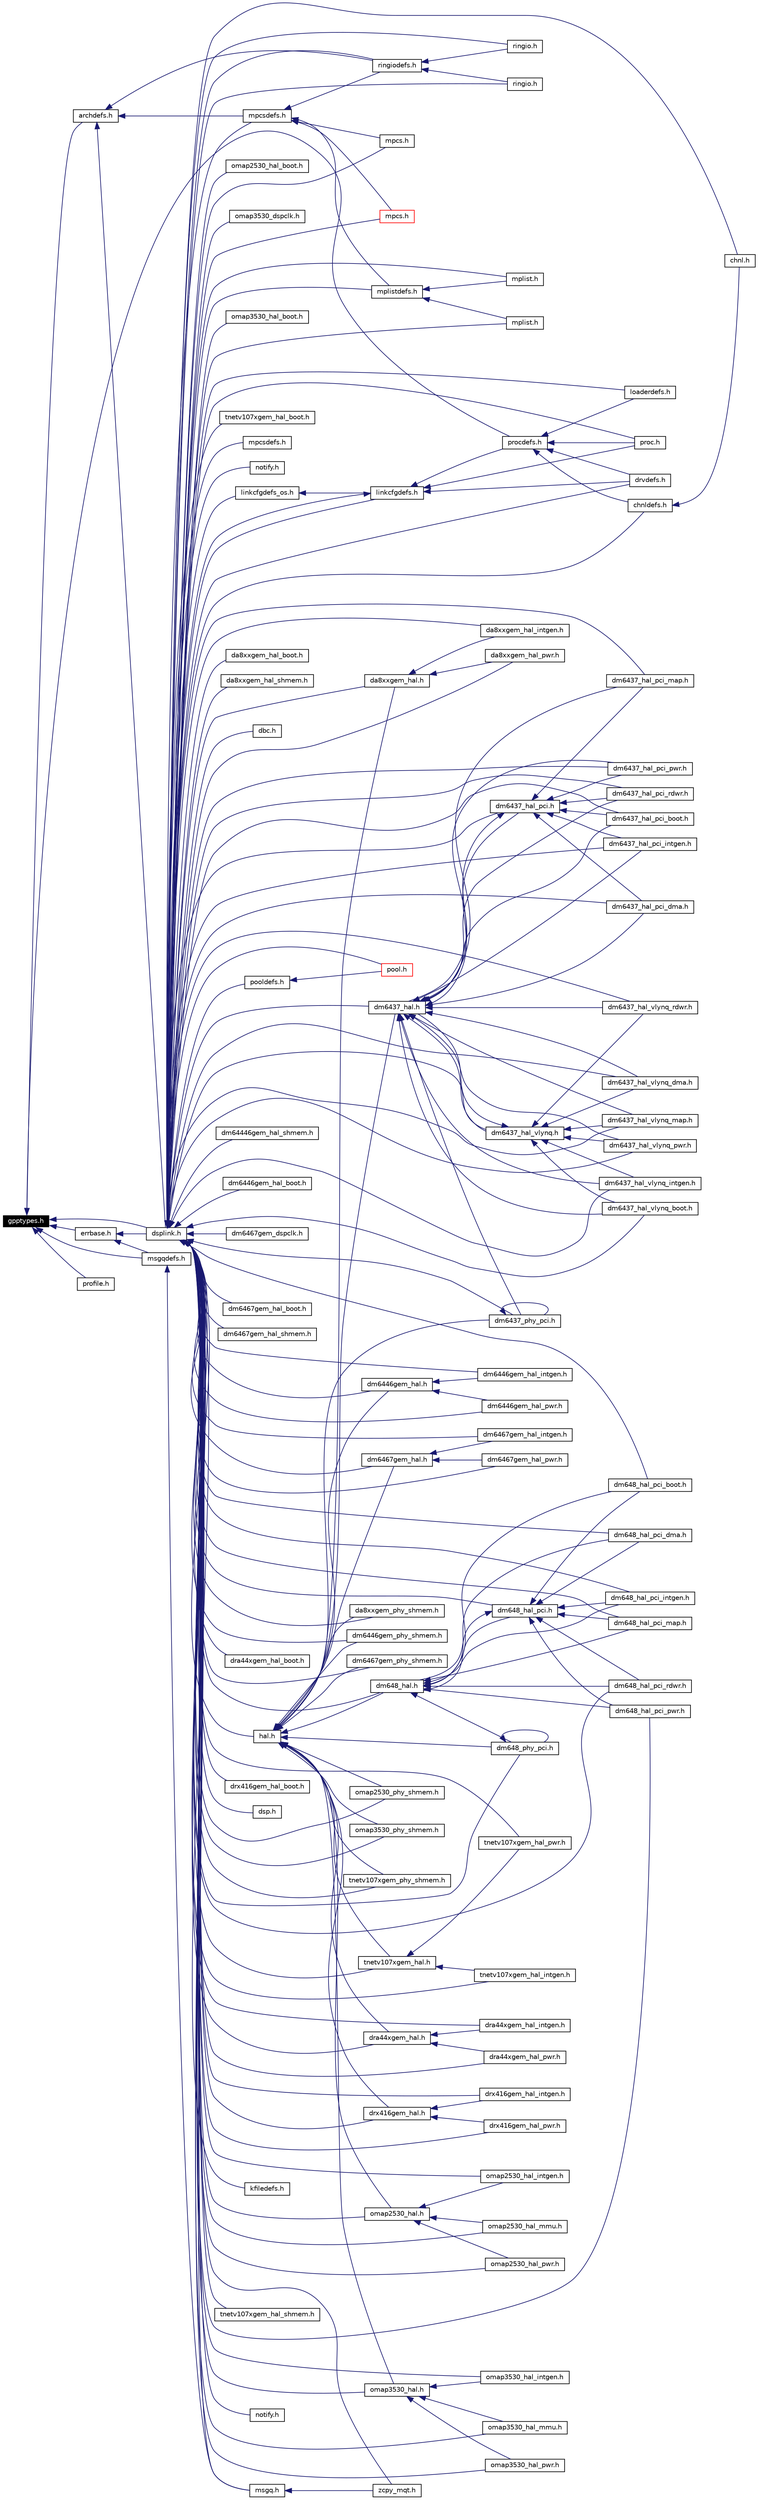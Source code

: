digraph G
{
  edge [fontname="Helvetica",fontsize=10,labelfontname="Helvetica",labelfontsize=10];
  node [fontname="Helvetica",fontsize=10,shape=record];
  rankdir=LR;
  Node1 [label="gpptypes.h",height=0.2,width=0.4,color="white", fillcolor="black", style="filled" fontcolor="white"];
  Node1 -> Node2 [dir=back,color="midnightblue",fontsize=10,style="solid",fontname="Helvetica"];
  Node2 [label="archdefs.h",height=0.2,width=0.4,color="black", fillcolor="white", style="filled",URL="$archdefs_8h.html"];
  Node2 -> Node3 [dir=back,color="midnightblue",fontsize=10,style="solid",fontname="Helvetica"];
  Node3 [label="dsplink.h",height=0.2,width=0.4,color="black", fillcolor="white", style="filled",URL="$gpp_2inc_2dsplink_8h.html"];
  Node3 -> Node4 [dir=back,color="midnightblue",fontsize=10,style="solid",fontname="Helvetica"];
  Node4 [label="mpcs.h",height=0.2,width=0.4,color="black", fillcolor="white", style="filled",URL="$dsp_2inc_2mpcs_8h.html"];
  Node3 -> Node5 [dir=back,color="midnightblue",fontsize=10,style="solid",fontname="Helvetica"];
  Node5 [label="mpcsdefs.h",height=0.2,width=0.4,color="black", fillcolor="white", style="filled",URL="$dsp_2inc_2mpcsdefs_8h.html"];
  Node3 -> Node6 [dir=back,color="midnightblue",fontsize=10,style="solid",fontname="Helvetica"];
  Node6 [label="mplist.h",height=0.2,width=0.4,color="black", fillcolor="white", style="filled",URL="$dsp_2inc_2mplist_8h.html"];
  Node3 -> Node7 [dir=back,color="midnightblue",fontsize=10,style="solid",fontname="Helvetica"];
  Node7 [label="notify.h",height=0.2,width=0.4,color="black", fillcolor="white", style="filled",URL="$dsp_2inc_2notify_8h.html"];
  Node3 -> Node8 [dir=back,color="midnightblue",fontsize=10,style="solid",fontname="Helvetica"];
  Node8 [label="ringio.h",height=0.2,width=0.4,color="black", fillcolor="white", style="filled",URL="$dsp_2inc_2ringio_8h.html"];
  Node3 -> Node9 [dir=back,color="midnightblue",fontsize=10,style="solid",fontname="Helvetica"];
  Node9 [label="zcpy_mqt.h",height=0.2,width=0.4,color="black", fillcolor="white", style="filled",URL="$zcpy__mqt_8h.html"];
  Node3 -> Node10 [dir=back,color="midnightblue",fontsize=10,style="solid",fontname="Helvetica"];
  Node10 [label="chnl.h",height=0.2,width=0.4,color="black", fillcolor="white", style="filled",URL="$chnl_8h.html"];
  Node3 -> Node11 [dir=back,color="midnightblue",fontsize=10,style="solid",fontname="Helvetica"];
  Node11 [label="chnldefs.h",height=0.2,width=0.4,color="black", fillcolor="white", style="filled",URL="$chnldefs_8h.html"];
  Node11 -> Node10 [dir=back,color="midnightblue",fontsize=10,style="solid",fontname="Helvetica"];
  Node3 -> Node12 [dir=back,color="midnightblue",fontsize=10,style="solid",fontname="Helvetica"];
  Node12 [label="da8xxgem_hal.h",height=0.2,width=0.4,color="black", fillcolor="white", style="filled",URL="$da8xxgem__hal_8h.html"];
  Node12 -> Node13 [dir=back,color="midnightblue",fontsize=10,style="solid",fontname="Helvetica"];
  Node13 [label="da8xxgem_hal_intgen.h",height=0.2,width=0.4,color="black", fillcolor="white", style="filled",URL="$da8xxgem__hal__intgen_8h.html"];
  Node12 -> Node14 [dir=back,color="midnightblue",fontsize=10,style="solid",fontname="Helvetica"];
  Node14 [label="da8xxgem_hal_pwr.h",height=0.2,width=0.4,color="black", fillcolor="white", style="filled",URL="$da8xxgem__hal__pwr_8h.html"];
  Node3 -> Node15 [dir=back,color="midnightblue",fontsize=10,style="solid",fontname="Helvetica"];
  Node15 [label="da8xxgem_hal_boot.h",height=0.2,width=0.4,color="black", fillcolor="white", style="filled",URL="$da8xxgem__hal__boot_8h.html"];
  Node3 -> Node13 [dir=back,color="midnightblue",fontsize=10,style="solid",fontname="Helvetica"];
  Node3 -> Node14 [dir=back,color="midnightblue",fontsize=10,style="solid",fontname="Helvetica"];
  Node3 -> Node16 [dir=back,color="midnightblue",fontsize=10,style="solid",fontname="Helvetica"];
  Node16 [label="da8xxgem_hal_shmem.h",height=0.2,width=0.4,color="black", fillcolor="white", style="filled",URL="$da8xxgem__hal__shmem_8h.html"];
  Node3 -> Node17 [dir=back,color="midnightblue",fontsize=10,style="solid",fontname="Helvetica"];
  Node17 [label="da8xxgem_phy_shmem.h",height=0.2,width=0.4,color="black", fillcolor="white", style="filled",URL="$da8xxgem__phy__shmem_8h.html"];
  Node3 -> Node18 [dir=back,color="midnightblue",fontsize=10,style="solid",fontname="Helvetica"];
  Node18 [label="dbc.h",height=0.2,width=0.4,color="black", fillcolor="white", style="filled",URL="$gpp_2inc_2dbc_8h.html"];
  Node3 -> Node19 [dir=back,color="midnightblue",fontsize=10,style="solid",fontname="Helvetica"];
  Node19 [label="dm6437_hal.h",height=0.2,width=0.4,color="black", fillcolor="white", style="filled",URL="$dm6437__hal_8h.html"];
  Node19 -> Node20 [dir=back,color="midnightblue",fontsize=10,style="solid",fontname="Helvetica"];
  Node20 [label="dm6437_hal_pci.h",height=0.2,width=0.4,color="black", fillcolor="white", style="filled",URL="$dm6437__hal__pci_8h.html"];
  Node20 -> Node19 [dir=back,color="midnightblue",fontsize=10,style="solid",fontname="Helvetica"];
  Node20 -> Node21 [dir=back,color="midnightblue",fontsize=10,style="solid",fontname="Helvetica"];
  Node21 [label="dm6437_hal_pci_boot.h",height=0.2,width=0.4,color="black", fillcolor="white", style="filled",URL="$dm6437__hal__pci__boot_8h.html"];
  Node20 -> Node22 [dir=back,color="midnightblue",fontsize=10,style="solid",fontname="Helvetica"];
  Node22 [label="dm6437_hal_pci_dma.h",height=0.2,width=0.4,color="black", fillcolor="white", style="filled",URL="$dm6437__hal__pci__dma_8h.html"];
  Node20 -> Node23 [dir=back,color="midnightblue",fontsize=10,style="solid",fontname="Helvetica"];
  Node23 [label="dm6437_hal_pci_intgen.h",height=0.2,width=0.4,color="black", fillcolor="white", style="filled",URL="$dm6437__hal__pci__intgen_8h.html"];
  Node20 -> Node24 [dir=back,color="midnightblue",fontsize=10,style="solid",fontname="Helvetica"];
  Node24 [label="dm6437_hal_pci_map.h",height=0.2,width=0.4,color="black", fillcolor="white", style="filled",URL="$dm6437__hal__pci__map_8h.html"];
  Node20 -> Node25 [dir=back,color="midnightblue",fontsize=10,style="solid",fontname="Helvetica"];
  Node25 [label="dm6437_hal_pci_pwr.h",height=0.2,width=0.4,color="black", fillcolor="white", style="filled",URL="$dm6437__hal__pci__pwr_8h.html"];
  Node20 -> Node26 [dir=back,color="midnightblue",fontsize=10,style="solid",fontname="Helvetica"];
  Node26 [label="dm6437_hal_pci_rdwr.h",height=0.2,width=0.4,color="black", fillcolor="white", style="filled",URL="$dm6437__hal__pci__rdwr_8h.html"];
  Node19 -> Node21 [dir=back,color="midnightblue",fontsize=10,style="solid",fontname="Helvetica"];
  Node19 -> Node22 [dir=back,color="midnightblue",fontsize=10,style="solid",fontname="Helvetica"];
  Node19 -> Node23 [dir=back,color="midnightblue",fontsize=10,style="solid",fontname="Helvetica"];
  Node19 -> Node24 [dir=back,color="midnightblue",fontsize=10,style="solid",fontname="Helvetica"];
  Node19 -> Node25 [dir=back,color="midnightblue",fontsize=10,style="solid",fontname="Helvetica"];
  Node19 -> Node26 [dir=back,color="midnightblue",fontsize=10,style="solid",fontname="Helvetica"];
  Node19 -> Node27 [dir=back,color="midnightblue",fontsize=10,style="solid",fontname="Helvetica"];
  Node27 [label="dm6437_hal_vlynq.h",height=0.2,width=0.4,color="black", fillcolor="white", style="filled",URL="$dm6437__hal__vlynq_8h.html"];
  Node27 -> Node19 [dir=back,color="midnightblue",fontsize=10,style="solid",fontname="Helvetica"];
  Node27 -> Node28 [dir=back,color="midnightblue",fontsize=10,style="solid",fontname="Helvetica"];
  Node28 [label="dm6437_hal_vlynq_boot.h",height=0.2,width=0.4,color="black", fillcolor="white", style="filled",URL="$dm6437__hal__vlynq__boot_8h.html"];
  Node27 -> Node29 [dir=back,color="midnightblue",fontsize=10,style="solid",fontname="Helvetica"];
  Node29 [label="dm6437_hal_vlynq_dma.h",height=0.2,width=0.4,color="black", fillcolor="white", style="filled",URL="$dm6437__hal__vlynq__dma_8h.html"];
  Node27 -> Node30 [dir=back,color="midnightblue",fontsize=10,style="solid",fontname="Helvetica"];
  Node30 [label="dm6437_hal_vlynq_intgen.h",height=0.2,width=0.4,color="black", fillcolor="white", style="filled",URL="$dm6437__hal__vlynq__intgen_8h.html"];
  Node27 -> Node31 [dir=back,color="midnightblue",fontsize=10,style="solid",fontname="Helvetica"];
  Node31 [label="dm6437_hal_vlynq_map.h",height=0.2,width=0.4,color="black", fillcolor="white", style="filled",URL="$dm6437__hal__vlynq__map_8h.html"];
  Node27 -> Node32 [dir=back,color="midnightblue",fontsize=10,style="solid",fontname="Helvetica"];
  Node32 [label="dm6437_hal_vlynq_pwr.h",height=0.2,width=0.4,color="black", fillcolor="white", style="filled",URL="$dm6437__hal__vlynq__pwr_8h.html"];
  Node27 -> Node33 [dir=back,color="midnightblue",fontsize=10,style="solid",fontname="Helvetica"];
  Node33 [label="dm6437_hal_vlynq_rdwr.h",height=0.2,width=0.4,color="black", fillcolor="white", style="filled",URL="$dm6437__hal__vlynq__rdwr_8h.html"];
  Node19 -> Node28 [dir=back,color="midnightblue",fontsize=10,style="solid",fontname="Helvetica"];
  Node19 -> Node29 [dir=back,color="midnightblue",fontsize=10,style="solid",fontname="Helvetica"];
  Node19 -> Node30 [dir=back,color="midnightblue",fontsize=10,style="solid",fontname="Helvetica"];
  Node19 -> Node31 [dir=back,color="midnightblue",fontsize=10,style="solid",fontname="Helvetica"];
  Node19 -> Node32 [dir=back,color="midnightblue",fontsize=10,style="solid",fontname="Helvetica"];
  Node19 -> Node33 [dir=back,color="midnightblue",fontsize=10,style="solid",fontname="Helvetica"];
  Node19 -> Node34 [dir=back,color="midnightblue",fontsize=10,style="solid",fontname="Helvetica"];
  Node34 [label="dm6437_phy_pci.h",height=0.2,width=0.4,color="black", fillcolor="white", style="filled",URL="$dm6437__phy__pci_8h.html"];
  Node34 -> Node34 [dir=back,color="midnightblue",fontsize=10,style="solid",fontname="Helvetica"];
  Node3 -> Node20 [dir=back,color="midnightblue",fontsize=10,style="solid",fontname="Helvetica"];
  Node3 -> Node21 [dir=back,color="midnightblue",fontsize=10,style="solid",fontname="Helvetica"];
  Node3 -> Node22 [dir=back,color="midnightblue",fontsize=10,style="solid",fontname="Helvetica"];
  Node3 -> Node23 [dir=back,color="midnightblue",fontsize=10,style="solid",fontname="Helvetica"];
  Node3 -> Node24 [dir=back,color="midnightblue",fontsize=10,style="solid",fontname="Helvetica"];
  Node3 -> Node25 [dir=back,color="midnightblue",fontsize=10,style="solid",fontname="Helvetica"];
  Node3 -> Node26 [dir=back,color="midnightblue",fontsize=10,style="solid",fontname="Helvetica"];
  Node3 -> Node27 [dir=back,color="midnightblue",fontsize=10,style="solid",fontname="Helvetica"];
  Node3 -> Node28 [dir=back,color="midnightblue",fontsize=10,style="solid",fontname="Helvetica"];
  Node3 -> Node29 [dir=back,color="midnightblue",fontsize=10,style="solid",fontname="Helvetica"];
  Node3 -> Node30 [dir=back,color="midnightblue",fontsize=10,style="solid",fontname="Helvetica"];
  Node3 -> Node31 [dir=back,color="midnightblue",fontsize=10,style="solid",fontname="Helvetica"];
  Node3 -> Node32 [dir=back,color="midnightblue",fontsize=10,style="solid",fontname="Helvetica"];
  Node3 -> Node33 [dir=back,color="midnightblue",fontsize=10,style="solid",fontname="Helvetica"];
  Node3 -> Node34 [dir=back,color="midnightblue",fontsize=10,style="solid",fontname="Helvetica"];
  Node3 -> Node35 [dir=back,color="midnightblue",fontsize=10,style="solid",fontname="Helvetica"];
  Node35 [label="dm64446gem_hal_shmem.h",height=0.2,width=0.4,color="black", fillcolor="white", style="filled",URL="$dm64446gem__hal__shmem_8h.html"];
  Node3 -> Node36 [dir=back,color="midnightblue",fontsize=10,style="solid",fontname="Helvetica"];
  Node36 [label="dm6446gem_hal.h",height=0.2,width=0.4,color="black", fillcolor="white", style="filled",URL="$dm6446gem__hal_8h.html"];
  Node36 -> Node37 [dir=back,color="midnightblue",fontsize=10,style="solid",fontname="Helvetica"];
  Node37 [label="dm6446gem_hal_intgen.h",height=0.2,width=0.4,color="black", fillcolor="white", style="filled",URL="$dm6446gem__hal__intgen_8h.html"];
  Node36 -> Node38 [dir=back,color="midnightblue",fontsize=10,style="solid",fontname="Helvetica"];
  Node38 [label="dm6446gem_hal_pwr.h",height=0.2,width=0.4,color="black", fillcolor="white", style="filled",URL="$dm6446gem__hal__pwr_8h.html"];
  Node3 -> Node39 [dir=back,color="midnightblue",fontsize=10,style="solid",fontname="Helvetica"];
  Node39 [label="dm6446gem_hal_boot.h",height=0.2,width=0.4,color="black", fillcolor="white", style="filled",URL="$dm6446gem__hal__boot_8h.html"];
  Node3 -> Node37 [dir=back,color="midnightblue",fontsize=10,style="solid",fontname="Helvetica"];
  Node3 -> Node38 [dir=back,color="midnightblue",fontsize=10,style="solid",fontname="Helvetica"];
  Node3 -> Node40 [dir=back,color="midnightblue",fontsize=10,style="solid",fontname="Helvetica"];
  Node40 [label="dm6446gem_phy_shmem.h",height=0.2,width=0.4,color="black", fillcolor="white", style="filled",URL="$dm6446gem__phy__shmem_8h.html"];
  Node3 -> Node41 [dir=back,color="midnightblue",fontsize=10,style="solid",fontname="Helvetica"];
  Node41 [label="dm6467gem_dspclk.h",height=0.2,width=0.4,color="black", fillcolor="white", style="filled",URL="$dm6467gem__dspclk_8h.html"];
  Node3 -> Node42 [dir=back,color="midnightblue",fontsize=10,style="solid",fontname="Helvetica"];
  Node42 [label="dm6467gem_hal.h",height=0.2,width=0.4,color="black", fillcolor="white", style="filled",URL="$dm6467gem__hal_8h.html"];
  Node42 -> Node43 [dir=back,color="midnightblue",fontsize=10,style="solid",fontname="Helvetica"];
  Node43 [label="dm6467gem_hal_intgen.h",height=0.2,width=0.4,color="black", fillcolor="white", style="filled",URL="$dm6467gem__hal__intgen_8h.html"];
  Node42 -> Node44 [dir=back,color="midnightblue",fontsize=10,style="solid",fontname="Helvetica"];
  Node44 [label="dm6467gem_hal_pwr.h",height=0.2,width=0.4,color="black", fillcolor="white", style="filled",URL="$dm6467gem__hal__pwr_8h.html"];
  Node3 -> Node45 [dir=back,color="midnightblue",fontsize=10,style="solid",fontname="Helvetica"];
  Node45 [label="dm6467gem_hal_boot.h",height=0.2,width=0.4,color="black", fillcolor="white", style="filled",URL="$dm6467gem__hal__boot_8h.html"];
  Node3 -> Node43 [dir=back,color="midnightblue",fontsize=10,style="solid",fontname="Helvetica"];
  Node3 -> Node44 [dir=back,color="midnightblue",fontsize=10,style="solid",fontname="Helvetica"];
  Node3 -> Node46 [dir=back,color="midnightblue",fontsize=10,style="solid",fontname="Helvetica"];
  Node46 [label="dm6467gem_hal_shmem.h",height=0.2,width=0.4,color="black", fillcolor="white", style="filled",URL="$dm6467gem__hal__shmem_8h.html"];
  Node3 -> Node47 [dir=back,color="midnightblue",fontsize=10,style="solid",fontname="Helvetica"];
  Node47 [label="dm6467gem_phy_shmem.h",height=0.2,width=0.4,color="black", fillcolor="white", style="filled",URL="$dm6467gem__phy__shmem_8h.html"];
  Node3 -> Node48 [dir=back,color="midnightblue",fontsize=10,style="solid",fontname="Helvetica"];
  Node48 [label="dm648_hal.h",height=0.2,width=0.4,color="black", fillcolor="white", style="filled",URL="$dm648__hal_8h.html"];
  Node48 -> Node49 [dir=back,color="midnightblue",fontsize=10,style="solid",fontname="Helvetica"];
  Node49 [label="dm648_hal_pci.h",height=0.2,width=0.4,color="black", fillcolor="white", style="filled",URL="$dm648__hal__pci_8h.html"];
  Node49 -> Node48 [dir=back,color="midnightblue",fontsize=10,style="solid",fontname="Helvetica"];
  Node49 -> Node50 [dir=back,color="midnightblue",fontsize=10,style="solid",fontname="Helvetica"];
  Node50 [label="dm648_hal_pci_boot.h",height=0.2,width=0.4,color="black", fillcolor="white", style="filled",URL="$dm648__hal__pci__boot_8h.html"];
  Node49 -> Node51 [dir=back,color="midnightblue",fontsize=10,style="solid",fontname="Helvetica"];
  Node51 [label="dm648_hal_pci_dma.h",height=0.2,width=0.4,color="black", fillcolor="white", style="filled",URL="$dm648__hal__pci__dma_8h.html"];
  Node49 -> Node52 [dir=back,color="midnightblue",fontsize=10,style="solid",fontname="Helvetica"];
  Node52 [label="dm648_hal_pci_intgen.h",height=0.2,width=0.4,color="black", fillcolor="white", style="filled",URL="$dm648__hal__pci__intgen_8h.html"];
  Node49 -> Node53 [dir=back,color="midnightblue",fontsize=10,style="solid",fontname="Helvetica"];
  Node53 [label="dm648_hal_pci_map.h",height=0.2,width=0.4,color="black", fillcolor="white", style="filled",URL="$dm648__hal__pci__map_8h.html"];
  Node49 -> Node54 [dir=back,color="midnightblue",fontsize=10,style="solid",fontname="Helvetica"];
  Node54 [label="dm648_hal_pci_pwr.h",height=0.2,width=0.4,color="black", fillcolor="white", style="filled",URL="$dm648__hal__pci__pwr_8h.html"];
  Node49 -> Node55 [dir=back,color="midnightblue",fontsize=10,style="solid",fontname="Helvetica"];
  Node55 [label="dm648_hal_pci_rdwr.h",height=0.2,width=0.4,color="black", fillcolor="white", style="filled",URL="$dm648__hal__pci__rdwr_8h.html"];
  Node48 -> Node50 [dir=back,color="midnightblue",fontsize=10,style="solid",fontname="Helvetica"];
  Node48 -> Node51 [dir=back,color="midnightblue",fontsize=10,style="solid",fontname="Helvetica"];
  Node48 -> Node52 [dir=back,color="midnightblue",fontsize=10,style="solid",fontname="Helvetica"];
  Node48 -> Node53 [dir=back,color="midnightblue",fontsize=10,style="solid",fontname="Helvetica"];
  Node48 -> Node54 [dir=back,color="midnightblue",fontsize=10,style="solid",fontname="Helvetica"];
  Node48 -> Node55 [dir=back,color="midnightblue",fontsize=10,style="solid",fontname="Helvetica"];
  Node48 -> Node56 [dir=back,color="midnightblue",fontsize=10,style="solid",fontname="Helvetica"];
  Node56 [label="dm648_phy_pci.h",height=0.2,width=0.4,color="black", fillcolor="white", style="filled",URL="$dm648__phy__pci_8h.html"];
  Node56 -> Node56 [dir=back,color="midnightblue",fontsize=10,style="solid",fontname="Helvetica"];
  Node3 -> Node49 [dir=back,color="midnightblue",fontsize=10,style="solid",fontname="Helvetica"];
  Node3 -> Node50 [dir=back,color="midnightblue",fontsize=10,style="solid",fontname="Helvetica"];
  Node3 -> Node51 [dir=back,color="midnightblue",fontsize=10,style="solid",fontname="Helvetica"];
  Node3 -> Node52 [dir=back,color="midnightblue",fontsize=10,style="solid",fontname="Helvetica"];
  Node3 -> Node53 [dir=back,color="midnightblue",fontsize=10,style="solid",fontname="Helvetica"];
  Node3 -> Node54 [dir=back,color="midnightblue",fontsize=10,style="solid",fontname="Helvetica"];
  Node3 -> Node55 [dir=back,color="midnightblue",fontsize=10,style="solid",fontname="Helvetica"];
  Node3 -> Node56 [dir=back,color="midnightblue",fontsize=10,style="solid",fontname="Helvetica"];
  Node3 -> Node57 [dir=back,color="midnightblue",fontsize=10,style="solid",fontname="Helvetica"];
  Node57 [label="dra44xgem_hal.h",height=0.2,width=0.4,color="black", fillcolor="white", style="filled",URL="$dra44xgem__hal_8h.html"];
  Node57 -> Node58 [dir=back,color="midnightblue",fontsize=10,style="solid",fontname="Helvetica"];
  Node58 [label="dra44xgem_hal_intgen.h",height=0.2,width=0.4,color="black", fillcolor="white", style="filled",URL="$dra44xgem__hal__intgen_8h.html"];
  Node57 -> Node59 [dir=back,color="midnightblue",fontsize=10,style="solid",fontname="Helvetica"];
  Node59 [label="dra44xgem_hal_pwr.h",height=0.2,width=0.4,color="black", fillcolor="white", style="filled",URL="$dra44xgem__hal__pwr_8h.html"];
  Node3 -> Node60 [dir=back,color="midnightblue",fontsize=10,style="solid",fontname="Helvetica"];
  Node60 [label="dra44xgem_hal_boot.h",height=0.2,width=0.4,color="black", fillcolor="white", style="filled",URL="$dra44xgem__hal__boot_8h.html"];
  Node3 -> Node58 [dir=back,color="midnightblue",fontsize=10,style="solid",fontname="Helvetica"];
  Node3 -> Node59 [dir=back,color="midnightblue",fontsize=10,style="solid",fontname="Helvetica"];
  Node3 -> Node61 [dir=back,color="midnightblue",fontsize=10,style="solid",fontname="Helvetica"];
  Node61 [label="drvdefs.h",height=0.2,width=0.4,color="black", fillcolor="white", style="filled",URL="$drvdefs_8h.html"];
  Node3 -> Node62 [dir=back,color="midnightblue",fontsize=10,style="solid",fontname="Helvetica"];
  Node62 [label="drx416gem_hal.h",height=0.2,width=0.4,color="black", fillcolor="white", style="filled",URL="$drx416gem__hal_8h.html"];
  Node62 -> Node63 [dir=back,color="midnightblue",fontsize=10,style="solid",fontname="Helvetica"];
  Node63 [label="drx416gem_hal_intgen.h",height=0.2,width=0.4,color="black", fillcolor="white", style="filled",URL="$drx416gem__hal__intgen_8h.html"];
  Node62 -> Node64 [dir=back,color="midnightblue",fontsize=10,style="solid",fontname="Helvetica"];
  Node64 [label="drx416gem_hal_pwr.h",height=0.2,width=0.4,color="black", fillcolor="white", style="filled",URL="$drx416gem__hal__pwr_8h.html"];
  Node3 -> Node65 [dir=back,color="midnightblue",fontsize=10,style="solid",fontname="Helvetica"];
  Node65 [label="drx416gem_hal_boot.h",height=0.2,width=0.4,color="black", fillcolor="white", style="filled",URL="$drx416gem__hal__boot_8h.html"];
  Node3 -> Node63 [dir=back,color="midnightblue",fontsize=10,style="solid",fontname="Helvetica"];
  Node3 -> Node64 [dir=back,color="midnightblue",fontsize=10,style="solid",fontname="Helvetica"];
  Node3 -> Node66 [dir=back,color="midnightblue",fontsize=10,style="solid",fontname="Helvetica"];
  Node66 [label="dsp.h",height=0.2,width=0.4,color="black", fillcolor="white", style="filled",URL="$dsp_8h.html"];
  Node3 -> Node67 [dir=back,color="midnightblue",fontsize=10,style="solid",fontname="Helvetica"];
  Node67 [label="hal.h",height=0.2,width=0.4,color="black", fillcolor="white", style="filled",URL="$hal_8h.html"];
  Node67 -> Node12 [dir=back,color="midnightblue",fontsize=10,style="solid",fontname="Helvetica"];
  Node67 -> Node17 [dir=back,color="midnightblue",fontsize=10,style="solid",fontname="Helvetica"];
  Node67 -> Node19 [dir=back,color="midnightblue",fontsize=10,style="solid",fontname="Helvetica"];
  Node67 -> Node34 [dir=back,color="midnightblue",fontsize=10,style="solid",fontname="Helvetica"];
  Node67 -> Node36 [dir=back,color="midnightblue",fontsize=10,style="solid",fontname="Helvetica"];
  Node67 -> Node40 [dir=back,color="midnightblue",fontsize=10,style="solid",fontname="Helvetica"];
  Node67 -> Node42 [dir=back,color="midnightblue",fontsize=10,style="solid",fontname="Helvetica"];
  Node67 -> Node47 [dir=back,color="midnightblue",fontsize=10,style="solid",fontname="Helvetica"];
  Node67 -> Node48 [dir=back,color="midnightblue",fontsize=10,style="solid",fontname="Helvetica"];
  Node67 -> Node56 [dir=back,color="midnightblue",fontsize=10,style="solid",fontname="Helvetica"];
  Node67 -> Node57 [dir=back,color="midnightblue",fontsize=10,style="solid",fontname="Helvetica"];
  Node67 -> Node62 [dir=back,color="midnightblue",fontsize=10,style="solid",fontname="Helvetica"];
  Node67 -> Node68 [dir=back,color="midnightblue",fontsize=10,style="solid",fontname="Helvetica"];
  Node68 [label="omap2530_hal.h",height=0.2,width=0.4,color="black", fillcolor="white", style="filled",URL="$omap2530__hal_8h.html"];
  Node68 -> Node69 [dir=back,color="midnightblue",fontsize=10,style="solid",fontname="Helvetica"];
  Node69 [label="omap2530_hal_intgen.h",height=0.2,width=0.4,color="black", fillcolor="white", style="filled",URL="$omap2530__hal__intgen_8h.html"];
  Node68 -> Node70 [dir=back,color="midnightblue",fontsize=10,style="solid",fontname="Helvetica"];
  Node70 [label="omap2530_hal_mmu.h",height=0.2,width=0.4,color="black", fillcolor="white", style="filled",URL="$omap2530__hal__mmu_8h.html"];
  Node68 -> Node71 [dir=back,color="midnightblue",fontsize=10,style="solid",fontname="Helvetica"];
  Node71 [label="omap2530_hal_pwr.h",height=0.2,width=0.4,color="black", fillcolor="white", style="filled",URL="$omap2530__hal__pwr_8h.html"];
  Node67 -> Node72 [dir=back,color="midnightblue",fontsize=10,style="solid",fontname="Helvetica"];
  Node72 [label="omap2530_phy_shmem.h",height=0.2,width=0.4,color="black", fillcolor="white", style="filled",URL="$omap2530__phy__shmem_8h.html"];
  Node67 -> Node73 [dir=back,color="midnightblue",fontsize=10,style="solid",fontname="Helvetica"];
  Node73 [label="omap3530_hal.h",height=0.2,width=0.4,color="black", fillcolor="white", style="filled",URL="$omap3530__hal_8h.html"];
  Node73 -> Node74 [dir=back,color="midnightblue",fontsize=10,style="solid",fontname="Helvetica"];
  Node74 [label="omap3530_hal_intgen.h",height=0.2,width=0.4,color="black", fillcolor="white", style="filled",URL="$omap3530__hal__intgen_8h.html"];
  Node73 -> Node75 [dir=back,color="midnightblue",fontsize=10,style="solid",fontname="Helvetica"];
  Node75 [label="omap3530_hal_mmu.h",height=0.2,width=0.4,color="black", fillcolor="white", style="filled",URL="$omap3530__hal__mmu_8h.html"];
  Node73 -> Node76 [dir=back,color="midnightblue",fontsize=10,style="solid",fontname="Helvetica"];
  Node76 [label="omap3530_hal_pwr.h",height=0.2,width=0.4,color="black", fillcolor="white", style="filled",URL="$omap3530__hal__pwr_8h.html"];
  Node67 -> Node77 [dir=back,color="midnightblue",fontsize=10,style="solid",fontname="Helvetica"];
  Node77 [label="omap3530_phy_shmem.h",height=0.2,width=0.4,color="black", fillcolor="white", style="filled",URL="$omap3530__phy__shmem_8h.html"];
  Node67 -> Node78 [dir=back,color="midnightblue",fontsize=10,style="solid",fontname="Helvetica"];
  Node78 [label="tnetv107xgem_hal.h",height=0.2,width=0.4,color="black", fillcolor="white", style="filled",URL="$tnetv107xgem__hal_8h.html"];
  Node78 -> Node79 [dir=back,color="midnightblue",fontsize=10,style="solid",fontname="Helvetica"];
  Node79 [label="tnetv107xgem_hal_intgen.h",height=0.2,width=0.4,color="black", fillcolor="white", style="filled",URL="$tnetv107xgem__hal__intgen_8h.html"];
  Node78 -> Node80 [dir=back,color="midnightblue",fontsize=10,style="solid",fontname="Helvetica"];
  Node80 [label="tnetv107xgem_hal_pwr.h",height=0.2,width=0.4,color="black", fillcolor="white", style="filled",URL="$tnetv107xgem__hal__pwr_8h.html"];
  Node67 -> Node81 [dir=back,color="midnightblue",fontsize=10,style="solid",fontname="Helvetica"];
  Node81 [label="tnetv107xgem_phy_shmem.h",height=0.2,width=0.4,color="black", fillcolor="white", style="filled",URL="$tnetv107xgem__phy__shmem_8h.html"];
  Node3 -> Node82 [dir=back,color="midnightblue",fontsize=10,style="solid",fontname="Helvetica"];
  Node82 [label="kfiledefs.h",height=0.2,width=0.4,color="black", fillcolor="white", style="filled",URL="$kfiledefs_8h.html"];
  Node3 -> Node83 [dir=back,color="midnightblue",fontsize=10,style="solid",fontname="Helvetica"];
  Node83 [label="linkcfgdefs.h",height=0.2,width=0.4,color="black", fillcolor="white", style="filled",URL="$linkcfgdefs_8h.html"];
  Node83 -> Node61 [dir=back,color="midnightblue",fontsize=10,style="solid",fontname="Helvetica"];
  Node83 -> Node3 [dir=back,color="midnightblue",fontsize=10,style="solid",fontname="Helvetica"];
  Node83 -> Node84 [dir=back,color="midnightblue",fontsize=10,style="solid",fontname="Helvetica"];
  Node84 [label="proc.h",height=0.2,width=0.4,color="black", fillcolor="white", style="filled",URL="$proc_8h.html"];
  Node83 -> Node85 [dir=back,color="midnightblue",fontsize=10,style="solid",fontname="Helvetica"];
  Node85 [label="procdefs.h",height=0.2,width=0.4,color="black", fillcolor="white", style="filled",URL="$procdefs_8h.html"];
  Node85 -> Node11 [dir=back,color="midnightblue",fontsize=10,style="solid",fontname="Helvetica"];
  Node85 -> Node61 [dir=back,color="midnightblue",fontsize=10,style="solid",fontname="Helvetica"];
  Node85 -> Node86 [dir=back,color="midnightblue",fontsize=10,style="solid",fontname="Helvetica"];
  Node86 [label="loaderdefs.h",height=0.2,width=0.4,color="black", fillcolor="white", style="filled",URL="$loaderdefs_8h.html"];
  Node85 -> Node84 [dir=back,color="midnightblue",fontsize=10,style="solid",fontname="Helvetica"];
  Node3 -> Node87 [dir=back,color="midnightblue",fontsize=10,style="solid",fontname="Helvetica"];
  Node87 [label="linkcfgdefs_os.h",height=0.2,width=0.4,color="black", fillcolor="white", style="filled",URL="$linkcfgdefs__os_8h.html"];
  Node87 -> Node83 [dir=back,color="midnightblue",fontsize=10,style="solid",fontname="Helvetica"];
  Node3 -> Node86 [dir=back,color="midnightblue",fontsize=10,style="solid",fontname="Helvetica"];
  Node3 -> Node88 [dir=back,color="midnightblue",fontsize=10,style="solid",fontname="Helvetica"];
  Node88 [label="mpcs.h",height=0.2,width=0.4,color="red", fillcolor="white", style="filled",URL="$gpp_2inc_2mpcs_8h.html"];
  Node3 -> Node89 [dir=back,color="midnightblue",fontsize=10,style="solid",fontname="Helvetica"];
  Node89 [label="mpcsdefs.h",height=0.2,width=0.4,color="black", fillcolor="white", style="filled",URL="$gpp_2inc_2mpcsdefs_8h.html"];
  Node89 -> Node4 [dir=back,color="midnightblue",fontsize=10,style="solid",fontname="Helvetica"];
  Node89 -> Node88 [dir=back,color="midnightblue",fontsize=10,style="solid",fontname="Helvetica"];
  Node89 -> Node90 [dir=back,color="midnightblue",fontsize=10,style="solid",fontname="Helvetica"];
  Node90 [label="mplistdefs.h",height=0.2,width=0.4,color="black", fillcolor="white", style="filled",URL="$gpp_2inc_2mplistdefs_8h.html"];
  Node90 -> Node6 [dir=back,color="midnightblue",fontsize=10,style="solid",fontname="Helvetica"];
  Node90 -> Node91 [dir=back,color="midnightblue",fontsize=10,style="solid",fontname="Helvetica"];
  Node91 [label="mplist.h",height=0.2,width=0.4,color="black", fillcolor="white", style="filled",URL="$gpp_2inc_2mplist_8h.html"];
  Node89 -> Node92 [dir=back,color="midnightblue",fontsize=10,style="solid",fontname="Helvetica"];
  Node92 [label="ringiodefs.h",height=0.2,width=0.4,color="black", fillcolor="white", style="filled",URL="$gpp_2inc_2ringiodefs_8h.html"];
  Node92 -> Node8 [dir=back,color="midnightblue",fontsize=10,style="solid",fontname="Helvetica"];
  Node92 -> Node93 [dir=back,color="midnightblue",fontsize=10,style="solid",fontname="Helvetica"];
  Node93 [label="ringio.h",height=0.2,width=0.4,color="black", fillcolor="white", style="filled",URL="$gpp_2inc_2ringio_8h.html"];
  Node3 -> Node91 [dir=back,color="midnightblue",fontsize=10,style="solid",fontname="Helvetica"];
  Node3 -> Node90 [dir=back,color="midnightblue",fontsize=10,style="solid",fontname="Helvetica"];
  Node3 -> Node94 [dir=back,color="midnightblue",fontsize=10,style="solid",fontname="Helvetica"];
  Node94 [label="msgq.h",height=0.2,width=0.4,color="black", fillcolor="white", style="filled",URL="$msgq_8h.html"];
  Node94 -> Node9 [dir=back,color="midnightblue",fontsize=10,style="solid",fontname="Helvetica"];
  Node3 -> Node95 [dir=back,color="midnightblue",fontsize=10,style="solid",fontname="Helvetica"];
  Node95 [label="notify.h",height=0.2,width=0.4,color="black", fillcolor="white", style="filled",URL="$gpp_2inc_2notify_8h.html"];
  Node3 -> Node68 [dir=back,color="midnightblue",fontsize=10,style="solid",fontname="Helvetica"];
  Node3 -> Node96 [dir=back,color="midnightblue",fontsize=10,style="solid",fontname="Helvetica"];
  Node96 [label="omap2530_hal_boot.h",height=0.2,width=0.4,color="black", fillcolor="white", style="filled",URL="$omap2530__hal__boot_8h.html"];
  Node3 -> Node69 [dir=back,color="midnightblue",fontsize=10,style="solid",fontname="Helvetica"];
  Node3 -> Node70 [dir=back,color="midnightblue",fontsize=10,style="solid",fontname="Helvetica"];
  Node3 -> Node71 [dir=back,color="midnightblue",fontsize=10,style="solid",fontname="Helvetica"];
  Node3 -> Node72 [dir=back,color="midnightblue",fontsize=10,style="solid",fontname="Helvetica"];
  Node3 -> Node97 [dir=back,color="midnightblue",fontsize=10,style="solid",fontname="Helvetica"];
  Node97 [label="omap3530_dspclk.h",height=0.2,width=0.4,color="black", fillcolor="white", style="filled",URL="$omap3530__dspclk_8h.html"];
  Node3 -> Node73 [dir=back,color="midnightblue",fontsize=10,style="solid",fontname="Helvetica"];
  Node3 -> Node98 [dir=back,color="midnightblue",fontsize=10,style="solid",fontname="Helvetica"];
  Node98 [label="omap3530_hal_boot.h",height=0.2,width=0.4,color="black", fillcolor="white", style="filled",URL="$omap3530__hal__boot_8h.html"];
  Node3 -> Node74 [dir=back,color="midnightblue",fontsize=10,style="solid",fontname="Helvetica"];
  Node3 -> Node75 [dir=back,color="midnightblue",fontsize=10,style="solid",fontname="Helvetica"];
  Node3 -> Node76 [dir=back,color="midnightblue",fontsize=10,style="solid",fontname="Helvetica"];
  Node3 -> Node77 [dir=back,color="midnightblue",fontsize=10,style="solid",fontname="Helvetica"];
  Node3 -> Node99 [dir=back,color="midnightblue",fontsize=10,style="solid",fontname="Helvetica"];
  Node99 [label="pool.h",height=0.2,width=0.4,color="red", fillcolor="white", style="filled",URL="$pool_8h.html"];
  Node3 -> Node100 [dir=back,color="midnightblue",fontsize=10,style="solid",fontname="Helvetica"];
  Node100 [label="pooldefs.h",height=0.2,width=0.4,color="black", fillcolor="white", style="filled",URL="$pooldefs_8h.html"];
  Node100 -> Node99 [dir=back,color="midnightblue",fontsize=10,style="solid",fontname="Helvetica"];
  Node3 -> Node84 [dir=back,color="midnightblue",fontsize=10,style="solid",fontname="Helvetica"];
  Node3 -> Node93 [dir=back,color="midnightblue",fontsize=10,style="solid",fontname="Helvetica"];
  Node3 -> Node92 [dir=back,color="midnightblue",fontsize=10,style="solid",fontname="Helvetica"];
  Node3 -> Node78 [dir=back,color="midnightblue",fontsize=10,style="solid",fontname="Helvetica"];
  Node3 -> Node101 [dir=back,color="midnightblue",fontsize=10,style="solid",fontname="Helvetica"];
  Node101 [label="tnetv107xgem_hal_boot.h",height=0.2,width=0.4,color="black", fillcolor="white", style="filled",URL="$tnetv107xgem__hal__boot_8h.html"];
  Node3 -> Node79 [dir=back,color="midnightblue",fontsize=10,style="solid",fontname="Helvetica"];
  Node3 -> Node80 [dir=back,color="midnightblue",fontsize=10,style="solid",fontname="Helvetica"];
  Node3 -> Node102 [dir=back,color="midnightblue",fontsize=10,style="solid",fontname="Helvetica"];
  Node102 [label="tnetv107xgem_hal_shmem.h",height=0.2,width=0.4,color="black", fillcolor="white", style="filled",URL="$tnetv107xgem__hal__shmem_8h.html"];
  Node3 -> Node81 [dir=back,color="midnightblue",fontsize=10,style="solid",fontname="Helvetica"];
  Node2 -> Node89 [dir=back,color="midnightblue",fontsize=10,style="solid",fontname="Helvetica"];
  Node2 -> Node92 [dir=back,color="midnightblue",fontsize=10,style="solid",fontname="Helvetica"];
  Node1 -> Node3 [dir=back,color="midnightblue",fontsize=10,style="solid",fontname="Helvetica"];
  Node1 -> Node103 [dir=back,color="midnightblue",fontsize=10,style="solid",fontname="Helvetica"];
  Node103 [label="errbase.h",height=0.2,width=0.4,color="black", fillcolor="white", style="filled",URL="$errbase_8h.html"];
  Node103 -> Node3 [dir=back,color="midnightblue",fontsize=10,style="solid",fontname="Helvetica"];
  Node103 -> Node104 [dir=back,color="midnightblue",fontsize=10,style="solid",fontname="Helvetica"];
  Node104 [label="msgqdefs.h",height=0.2,width=0.4,color="black", fillcolor="white", style="filled",URL="$msgqdefs_8h.html"];
  Node104 -> Node94 [dir=back,color="midnightblue",fontsize=10,style="solid",fontname="Helvetica"];
  Node1 -> Node104 [dir=back,color="midnightblue",fontsize=10,style="solid",fontname="Helvetica"];
  Node1 -> Node85 [dir=back,color="midnightblue",fontsize=10,style="solid",fontname="Helvetica"];
  Node1 -> Node105 [dir=back,color="midnightblue",fontsize=10,style="solid",fontname="Helvetica"];
  Node105 [label="profile.h",height=0.2,width=0.4,color="black", fillcolor="white", style="filled",URL="$profile_8h.html"];
}

